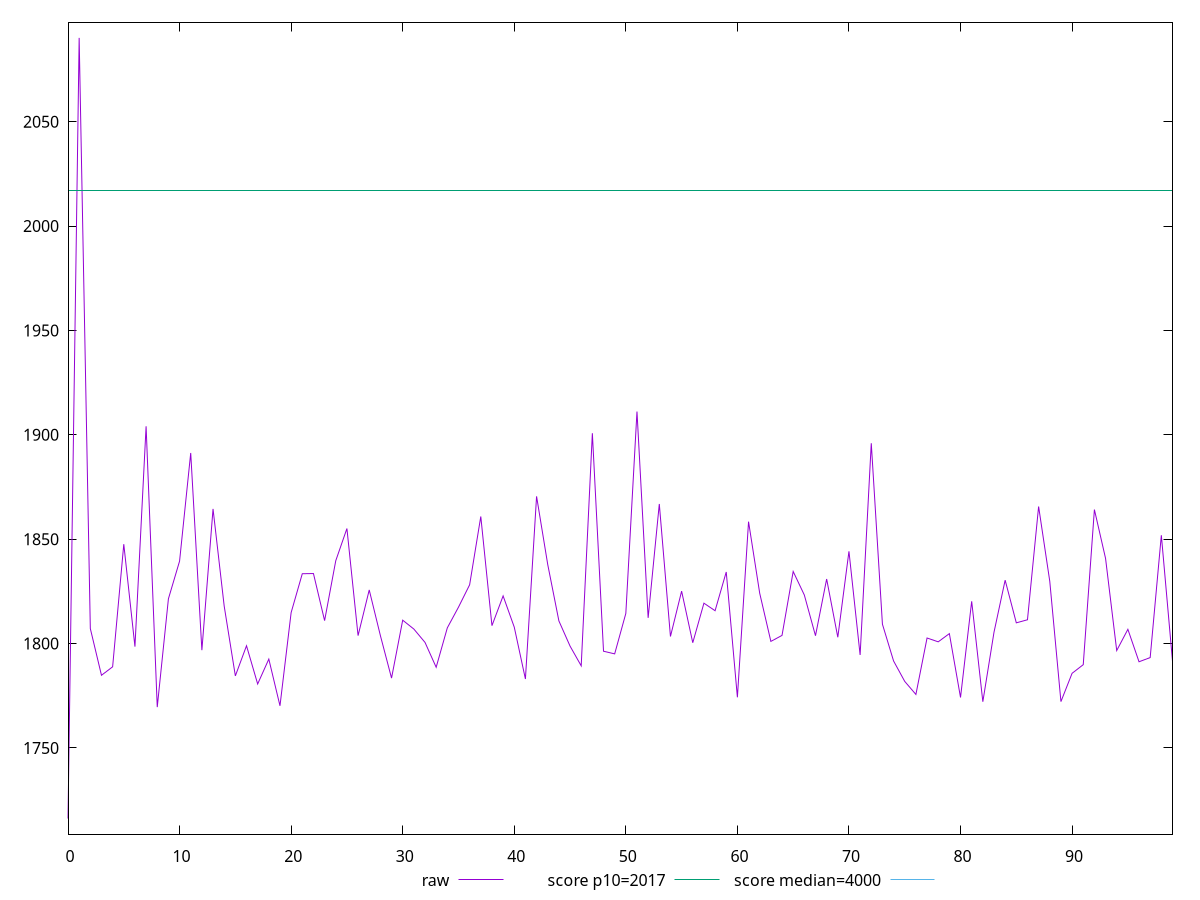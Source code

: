 reset

$raw <<EOF
0 1716.1960000000008
1 2090.1399999999826
2 1807.1999999999991
3 1784.812000000001
4 1788.8720000000008
5 1847.6040000000003
6 1798.528
7 1904.0880000000009
8 1769.560000000001
9 1821.4480000000003
10 1839.4799999999996
11 1891.3120000000001
12 1796.8360000000018
13 1864.5040000000006
14 1817.9480000000005
15 1784.5240000000001
16 1798.952000000001
17 1780.6480000000029
18 1792.568
19 1770.1839999999997
20 1814.8360000000002
21 1833.456000000001
22 1833.5520000000015
23 1810.9919999999997
24 1839.6800000000023
25 1855.1080000000004
26 1803.8119999999997
27 1825.6920000000007
28 1803.8360000000014
29 1783.4680000000003
30 1811.2080000000014
31 1806.9560000000008
32 1800.5560000000005
33 1788.6480000000001
34 1807.5320000000008
35 1817.4440000000009
36 1828.1720000000016
37 1860.8760000000004
38 1808.5800000000015
39 1822.8360000000011
40 1807.8720000000005
41 1783.032000000001
42 1870.5279999999996
43 1837.8680000000006
44 1810.8640000000012
45 1798.7960000000005
46 1789.3399999999997
47 1900.7720000000006
48 1796.3399999999988
49 1795.0640000000012
50 1814.4400000000012
51 1911.1560000000013
52 1812.3200000000002
53 1866.884
54 1803.404000000001
55 1825.1160000000016
56 1800.4000000000017
57 1819.3519999999994
58 1815.7400000000011
59 1834.3000000000002
60 1774.2680000000005
61 1858.3999999999996
62 1824.1080000000018
63 1801.048000000002
64 1803.9120000000003
65 1834.5400000000006
66 1823.26
67 1803.7640000000013
68 1830.9280000000003
69 1803.0279999999989
70 1844.2000000000007
71 1794.54
72 1895.959999999999
73 1809.2879999999996
74 1791.6599999999994
75 1781.8760000000002
76 1775.6280000000013
77 1802.6720000000007
78 1800.8400000000006
79 1804.7680000000005
80 1774.188
81 1820.2480000000005
82 1772.1320000000003
83 1805.4160000000013
84 1830.384000000001
85 1809.9360000000013
86 1811.4039999999993
87 1865.6559999999997
88 1829.8280000000013
89 1772.196000000001
90 1785.7680000000007
91 1789.892000000001
92 1864.1839999999997
93 1840.8000000000018
94 1796.664000000001
95 1806.8239999999996
96 1791.2840000000006
97 1793.3000000000006
98 1851.9080000000017
99 1791.5800000000013
EOF

set key outside below
set xrange [0:99]
set yrange [1708.7171200000012:2097.6188799999823]
set terminal svg size 640, 490 enhanced background rgb 'white'
set output "report_00007_2020-12-11T15:55:29.892Z/mainthread-work-breakdown/samples/pages+cached/raw/values.svg"

plot $raw title "raw" with line, \
     2017 title "score p10=2017", \
     4000 title "score median=4000"

reset
